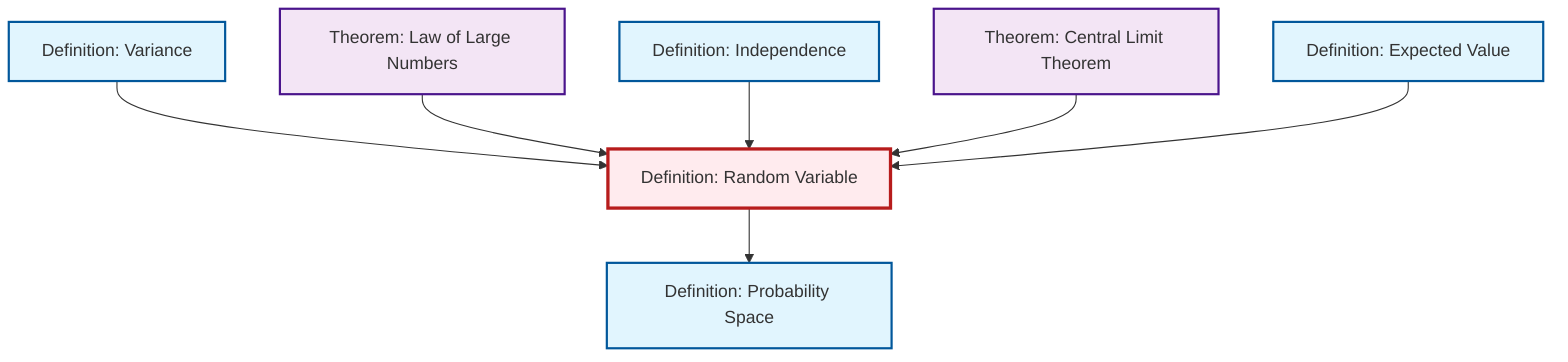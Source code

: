 graph TD
    classDef definition fill:#e1f5fe,stroke:#01579b,stroke-width:2px
    classDef theorem fill:#f3e5f5,stroke:#4a148c,stroke-width:2px
    classDef axiom fill:#fff3e0,stroke:#e65100,stroke-width:2px
    classDef example fill:#e8f5e9,stroke:#1b5e20,stroke-width:2px
    classDef current fill:#ffebee,stroke:#b71c1c,stroke-width:3px
    thm-central-limit["Theorem: Central Limit Theorem"]:::theorem
    def-variance["Definition: Variance"]:::definition
    def-independence["Definition: Independence"]:::definition
    def-probability-space["Definition: Probability Space"]:::definition
    thm-law-of-large-numbers["Theorem: Law of Large Numbers"]:::theorem
    def-expectation["Definition: Expected Value"]:::definition
    def-random-variable["Definition: Random Variable"]:::definition
    def-variance --> def-random-variable
    thm-law-of-large-numbers --> def-random-variable
    def-independence --> def-random-variable
    def-random-variable --> def-probability-space
    thm-central-limit --> def-random-variable
    def-expectation --> def-random-variable
    class def-random-variable current